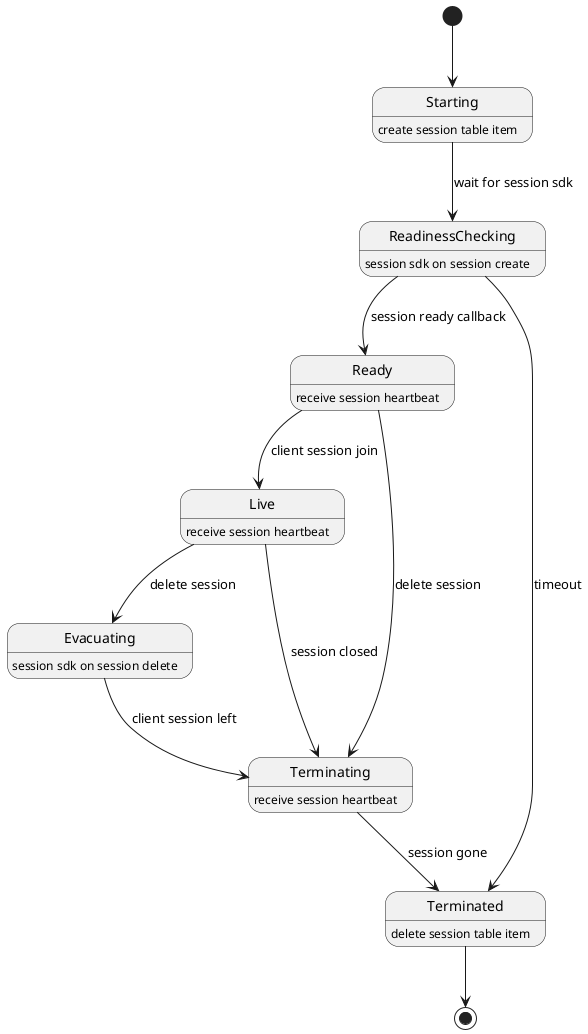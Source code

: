 @startuml
Starting: create session table item
ReadinessChecking : session sdk on session create
Ready: receive session heartbeat
Live: receive session heartbeat
Evacuating: session sdk on session delete
Terminating: receive session heartbeat
Terminated: delete session table item

[*] --> Starting
Starting --> ReadinessChecking: wait for session sdk
ReadinessChecking --> Ready: session ready callback
ReadinessChecking --> Terminated: timeout
Ready --> Terminating: delete session
Ready --> Live: client session join
Live --> Evacuating: delete session
Live --> Terminating: session closed
Evacuating --> Terminating: client session left
Terminating --> Terminated: session gone
Terminated --> [*]
@enduml
